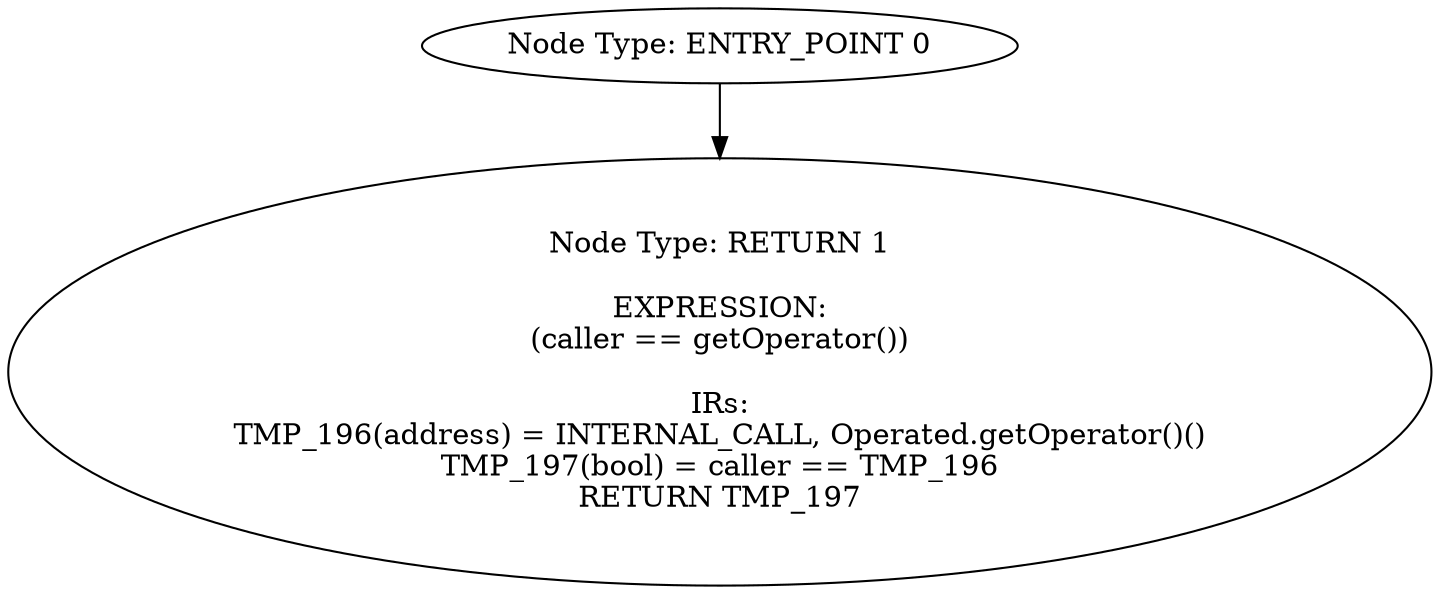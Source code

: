 digraph{
0[label="Node Type: ENTRY_POINT 0
"];
0->1;
1[label="Node Type: RETURN 1

EXPRESSION:
(caller == getOperator())

IRs:
TMP_196(address) = INTERNAL_CALL, Operated.getOperator()()
TMP_197(bool) = caller == TMP_196
RETURN TMP_197"];
}
